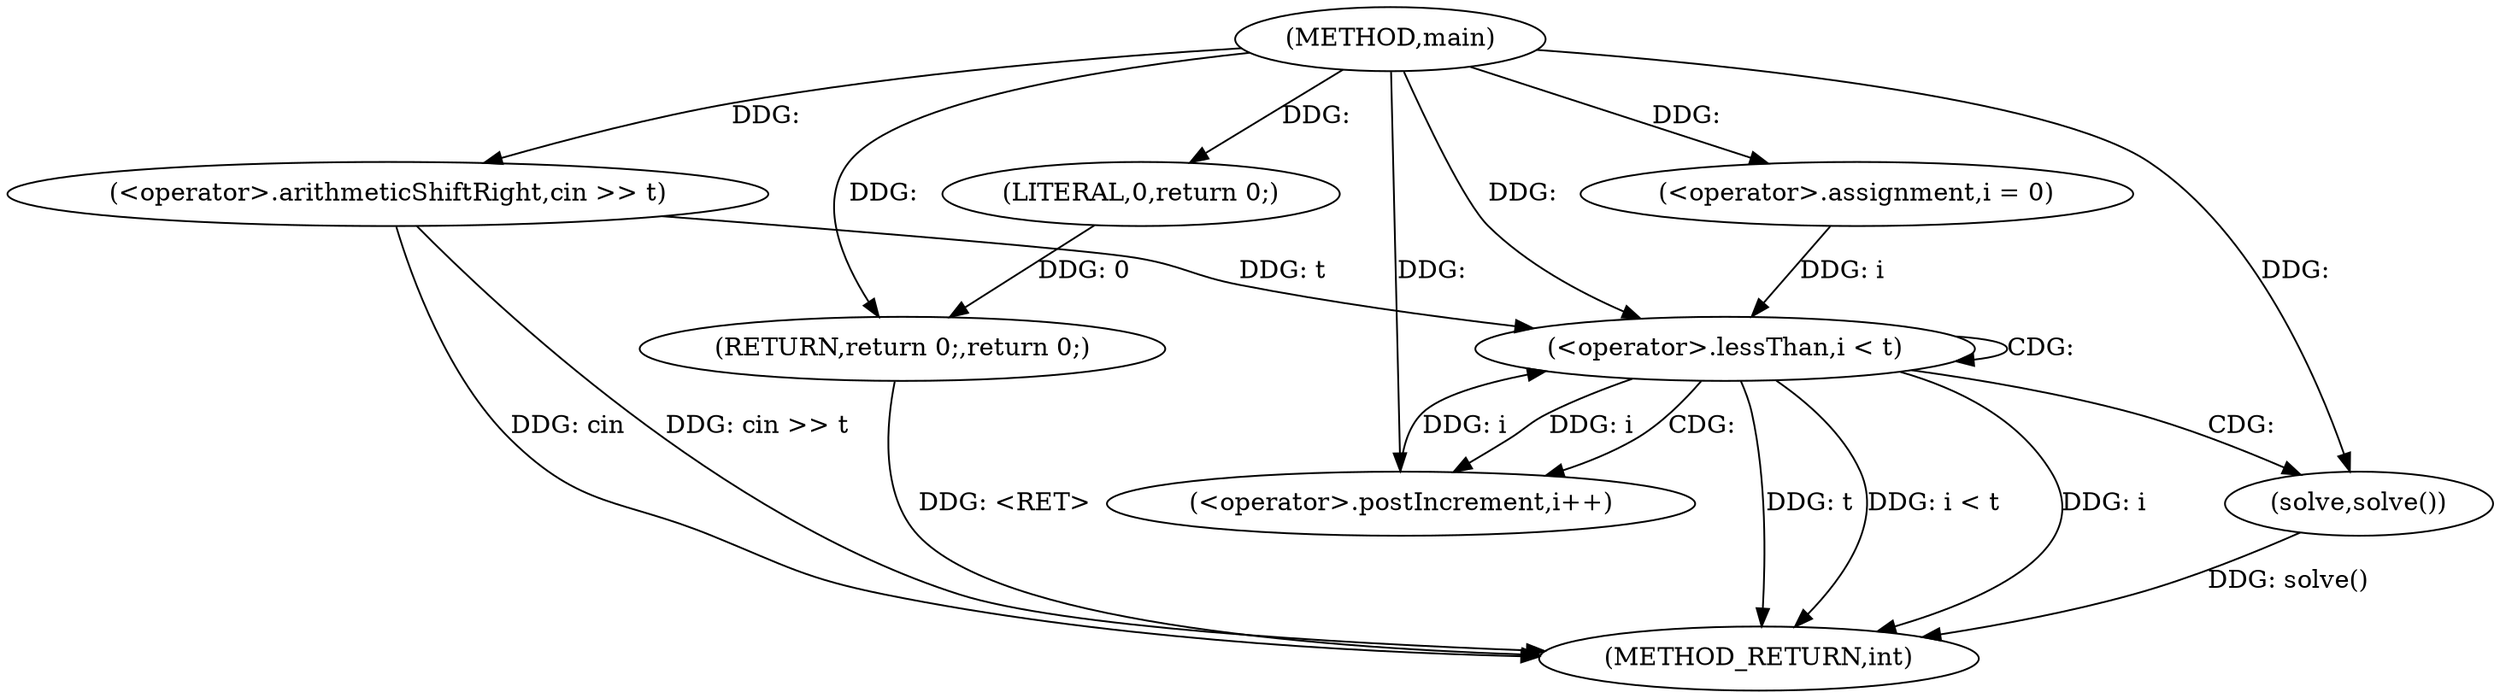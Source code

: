 digraph "main" {  
"1000224" [label = "(METHOD,main)" ]
"1000243" [label = "(METHOD_RETURN,int)" ]
"1000227" [label = "(<operator>.arithmeticShiftRight,cin >> t)" ]
"1000241" [label = "(RETURN,return 0;,return 0;)" ]
"1000232" [label = "(<operator>.assignment,i = 0)" ]
"1000235" [label = "(<operator>.lessThan,i < t)" ]
"1000238" [label = "(<operator>.postIncrement,i++)" ]
"1000240" [label = "(solve,solve())" ]
"1000242" [label = "(LITERAL,0,return 0;)" ]
  "1000227" -> "1000243"  [ label = "DDG: cin >> t"] 
  "1000235" -> "1000243"  [ label = "DDG: i"] 
  "1000235" -> "1000243"  [ label = "DDG: t"] 
  "1000235" -> "1000243"  [ label = "DDG: i < t"] 
  "1000240" -> "1000243"  [ label = "DDG: solve()"] 
  "1000241" -> "1000243"  [ label = "DDG: <RET>"] 
  "1000227" -> "1000243"  [ label = "DDG: cin"] 
  "1000242" -> "1000241"  [ label = "DDG: 0"] 
  "1000224" -> "1000241"  [ label = "DDG: "] 
  "1000224" -> "1000227"  [ label = "DDG: "] 
  "1000224" -> "1000232"  [ label = "DDG: "] 
  "1000224" -> "1000240"  [ label = "DDG: "] 
  "1000224" -> "1000242"  [ label = "DDG: "] 
  "1000232" -> "1000235"  [ label = "DDG: i"] 
  "1000238" -> "1000235"  [ label = "DDG: i"] 
  "1000224" -> "1000235"  [ label = "DDG: "] 
  "1000227" -> "1000235"  [ label = "DDG: t"] 
  "1000235" -> "1000238"  [ label = "DDG: i"] 
  "1000224" -> "1000238"  [ label = "DDG: "] 
  "1000235" -> "1000235"  [ label = "CDG: "] 
  "1000235" -> "1000238"  [ label = "CDG: "] 
  "1000235" -> "1000240"  [ label = "CDG: "] 
}
